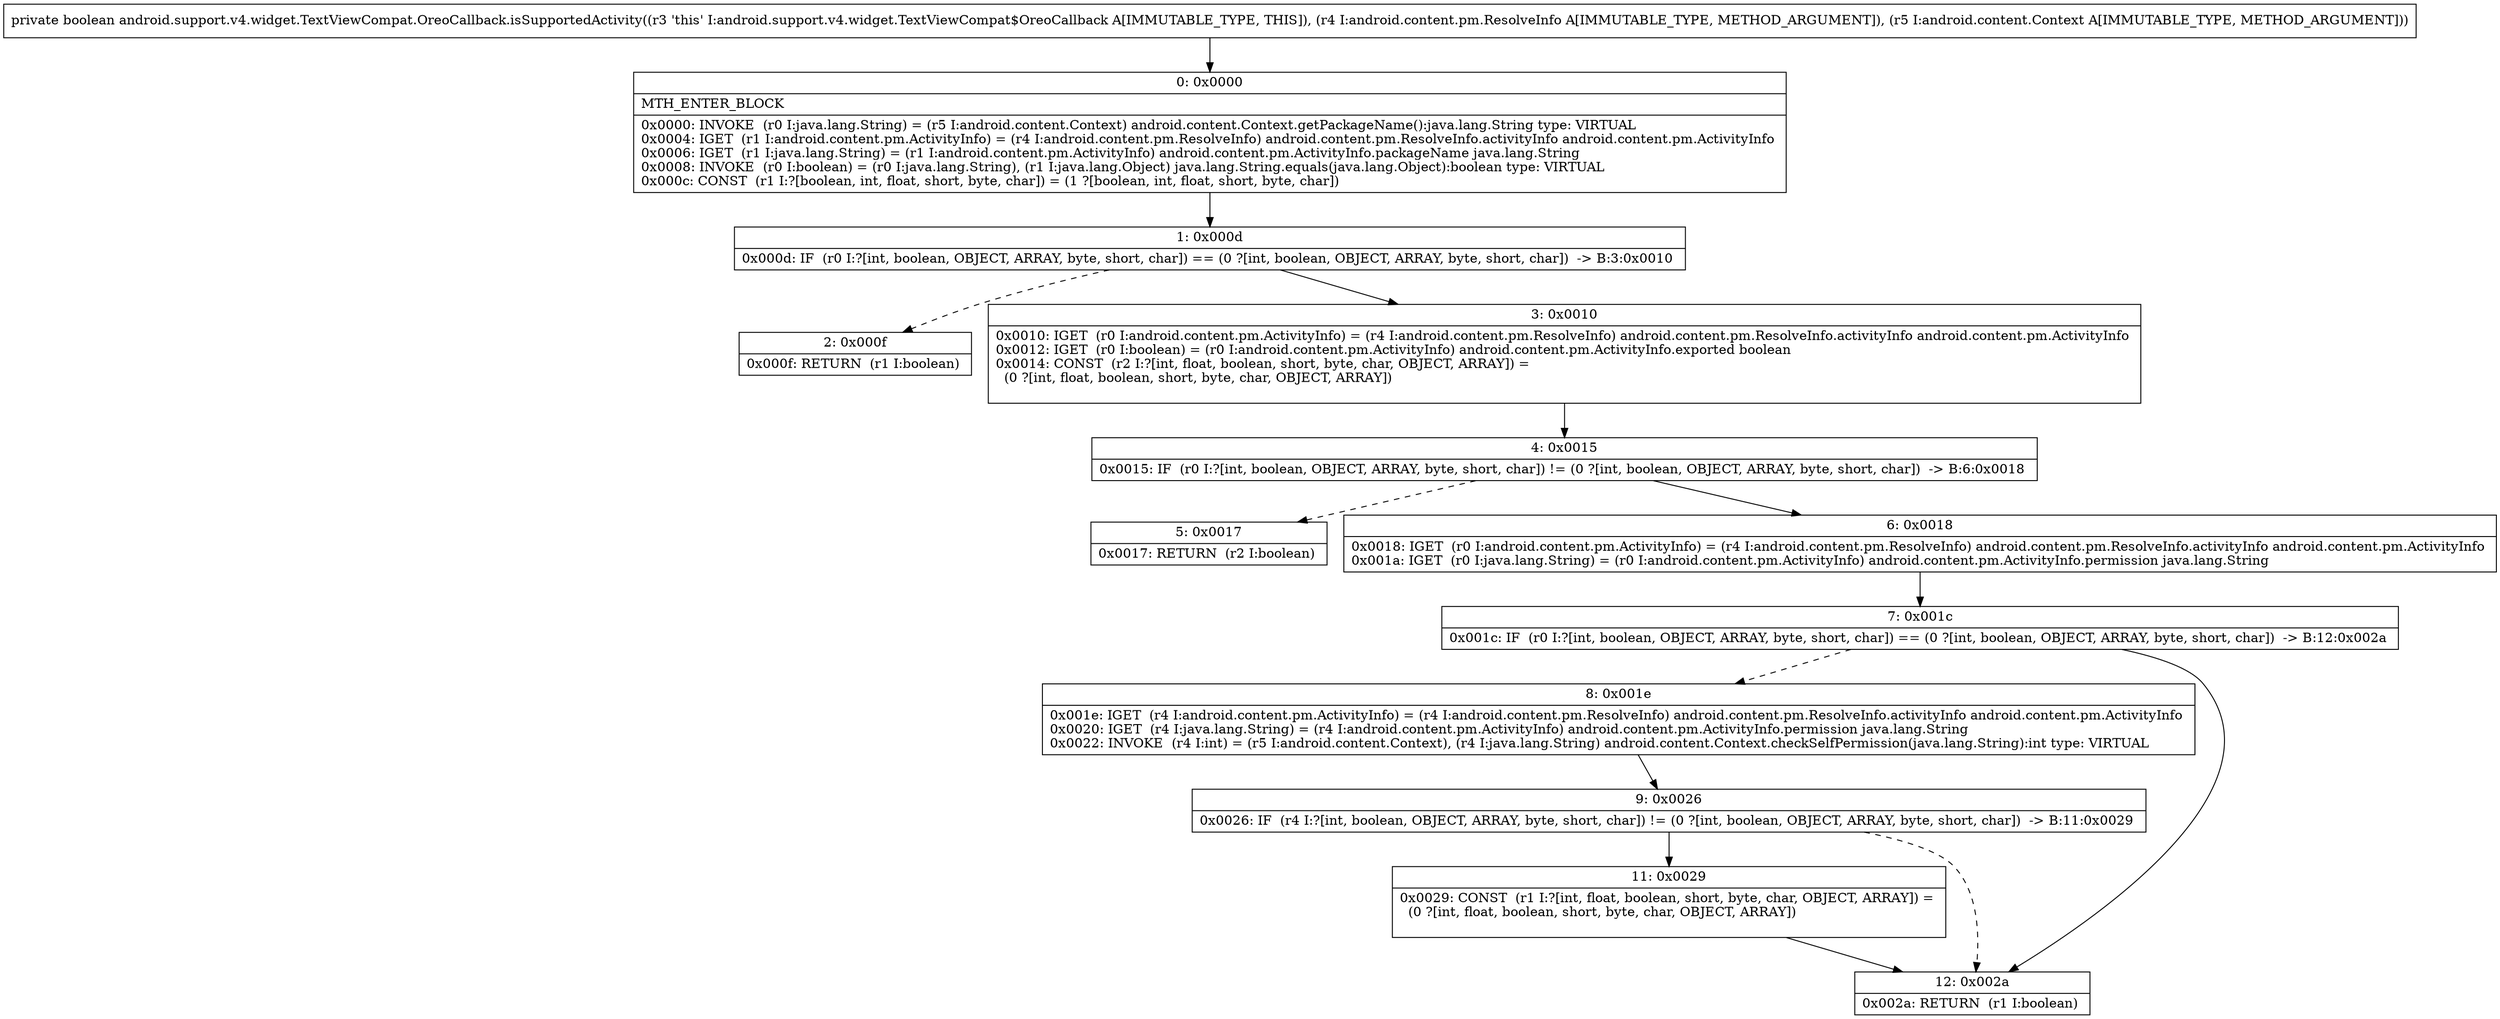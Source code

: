 digraph "CFG forandroid.support.v4.widget.TextViewCompat.OreoCallback.isSupportedActivity(Landroid\/content\/pm\/ResolveInfo;Landroid\/content\/Context;)Z" {
Node_0 [shape=record,label="{0\:\ 0x0000|MTH_ENTER_BLOCK\l|0x0000: INVOKE  (r0 I:java.lang.String) = (r5 I:android.content.Context) android.content.Context.getPackageName():java.lang.String type: VIRTUAL \l0x0004: IGET  (r1 I:android.content.pm.ActivityInfo) = (r4 I:android.content.pm.ResolveInfo) android.content.pm.ResolveInfo.activityInfo android.content.pm.ActivityInfo \l0x0006: IGET  (r1 I:java.lang.String) = (r1 I:android.content.pm.ActivityInfo) android.content.pm.ActivityInfo.packageName java.lang.String \l0x0008: INVOKE  (r0 I:boolean) = (r0 I:java.lang.String), (r1 I:java.lang.Object) java.lang.String.equals(java.lang.Object):boolean type: VIRTUAL \l0x000c: CONST  (r1 I:?[boolean, int, float, short, byte, char]) = (1 ?[boolean, int, float, short, byte, char]) \l}"];
Node_1 [shape=record,label="{1\:\ 0x000d|0x000d: IF  (r0 I:?[int, boolean, OBJECT, ARRAY, byte, short, char]) == (0 ?[int, boolean, OBJECT, ARRAY, byte, short, char])  \-\> B:3:0x0010 \l}"];
Node_2 [shape=record,label="{2\:\ 0x000f|0x000f: RETURN  (r1 I:boolean) \l}"];
Node_3 [shape=record,label="{3\:\ 0x0010|0x0010: IGET  (r0 I:android.content.pm.ActivityInfo) = (r4 I:android.content.pm.ResolveInfo) android.content.pm.ResolveInfo.activityInfo android.content.pm.ActivityInfo \l0x0012: IGET  (r0 I:boolean) = (r0 I:android.content.pm.ActivityInfo) android.content.pm.ActivityInfo.exported boolean \l0x0014: CONST  (r2 I:?[int, float, boolean, short, byte, char, OBJECT, ARRAY]) = \l  (0 ?[int, float, boolean, short, byte, char, OBJECT, ARRAY])\l \l}"];
Node_4 [shape=record,label="{4\:\ 0x0015|0x0015: IF  (r0 I:?[int, boolean, OBJECT, ARRAY, byte, short, char]) != (0 ?[int, boolean, OBJECT, ARRAY, byte, short, char])  \-\> B:6:0x0018 \l}"];
Node_5 [shape=record,label="{5\:\ 0x0017|0x0017: RETURN  (r2 I:boolean) \l}"];
Node_6 [shape=record,label="{6\:\ 0x0018|0x0018: IGET  (r0 I:android.content.pm.ActivityInfo) = (r4 I:android.content.pm.ResolveInfo) android.content.pm.ResolveInfo.activityInfo android.content.pm.ActivityInfo \l0x001a: IGET  (r0 I:java.lang.String) = (r0 I:android.content.pm.ActivityInfo) android.content.pm.ActivityInfo.permission java.lang.String \l}"];
Node_7 [shape=record,label="{7\:\ 0x001c|0x001c: IF  (r0 I:?[int, boolean, OBJECT, ARRAY, byte, short, char]) == (0 ?[int, boolean, OBJECT, ARRAY, byte, short, char])  \-\> B:12:0x002a \l}"];
Node_8 [shape=record,label="{8\:\ 0x001e|0x001e: IGET  (r4 I:android.content.pm.ActivityInfo) = (r4 I:android.content.pm.ResolveInfo) android.content.pm.ResolveInfo.activityInfo android.content.pm.ActivityInfo \l0x0020: IGET  (r4 I:java.lang.String) = (r4 I:android.content.pm.ActivityInfo) android.content.pm.ActivityInfo.permission java.lang.String \l0x0022: INVOKE  (r4 I:int) = (r5 I:android.content.Context), (r4 I:java.lang.String) android.content.Context.checkSelfPermission(java.lang.String):int type: VIRTUAL \l}"];
Node_9 [shape=record,label="{9\:\ 0x0026|0x0026: IF  (r4 I:?[int, boolean, OBJECT, ARRAY, byte, short, char]) != (0 ?[int, boolean, OBJECT, ARRAY, byte, short, char])  \-\> B:11:0x0029 \l}"];
Node_11 [shape=record,label="{11\:\ 0x0029|0x0029: CONST  (r1 I:?[int, float, boolean, short, byte, char, OBJECT, ARRAY]) = \l  (0 ?[int, float, boolean, short, byte, char, OBJECT, ARRAY])\l \l}"];
Node_12 [shape=record,label="{12\:\ 0x002a|0x002a: RETURN  (r1 I:boolean) \l}"];
MethodNode[shape=record,label="{private boolean android.support.v4.widget.TextViewCompat.OreoCallback.isSupportedActivity((r3 'this' I:android.support.v4.widget.TextViewCompat$OreoCallback A[IMMUTABLE_TYPE, THIS]), (r4 I:android.content.pm.ResolveInfo A[IMMUTABLE_TYPE, METHOD_ARGUMENT]), (r5 I:android.content.Context A[IMMUTABLE_TYPE, METHOD_ARGUMENT])) }"];
MethodNode -> Node_0;
Node_0 -> Node_1;
Node_1 -> Node_2[style=dashed];
Node_1 -> Node_3;
Node_3 -> Node_4;
Node_4 -> Node_5[style=dashed];
Node_4 -> Node_6;
Node_6 -> Node_7;
Node_7 -> Node_8[style=dashed];
Node_7 -> Node_12;
Node_8 -> Node_9;
Node_9 -> Node_11;
Node_9 -> Node_12[style=dashed];
Node_11 -> Node_12;
}

